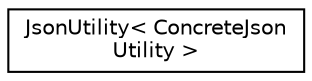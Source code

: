 digraph "Graphical Class Hierarchy"
{
 // LATEX_PDF_SIZE
  edge [fontname="Helvetica",fontsize="10",labelfontname="Helvetica",labelfontsize="10"];
  node [fontname="Helvetica",fontsize="10",shape=record];
  rankdir="LR";
  Node0 [label="JsonUtility\< ConcreteJson\lUtility \>",height=0.2,width=0.4,color="black", fillcolor="white", style="filled",URL="$classJsonUtility.html",tooltip="CRTP interface with methods of importing / exporting objects from / to json files (concrete example =..."];
}
